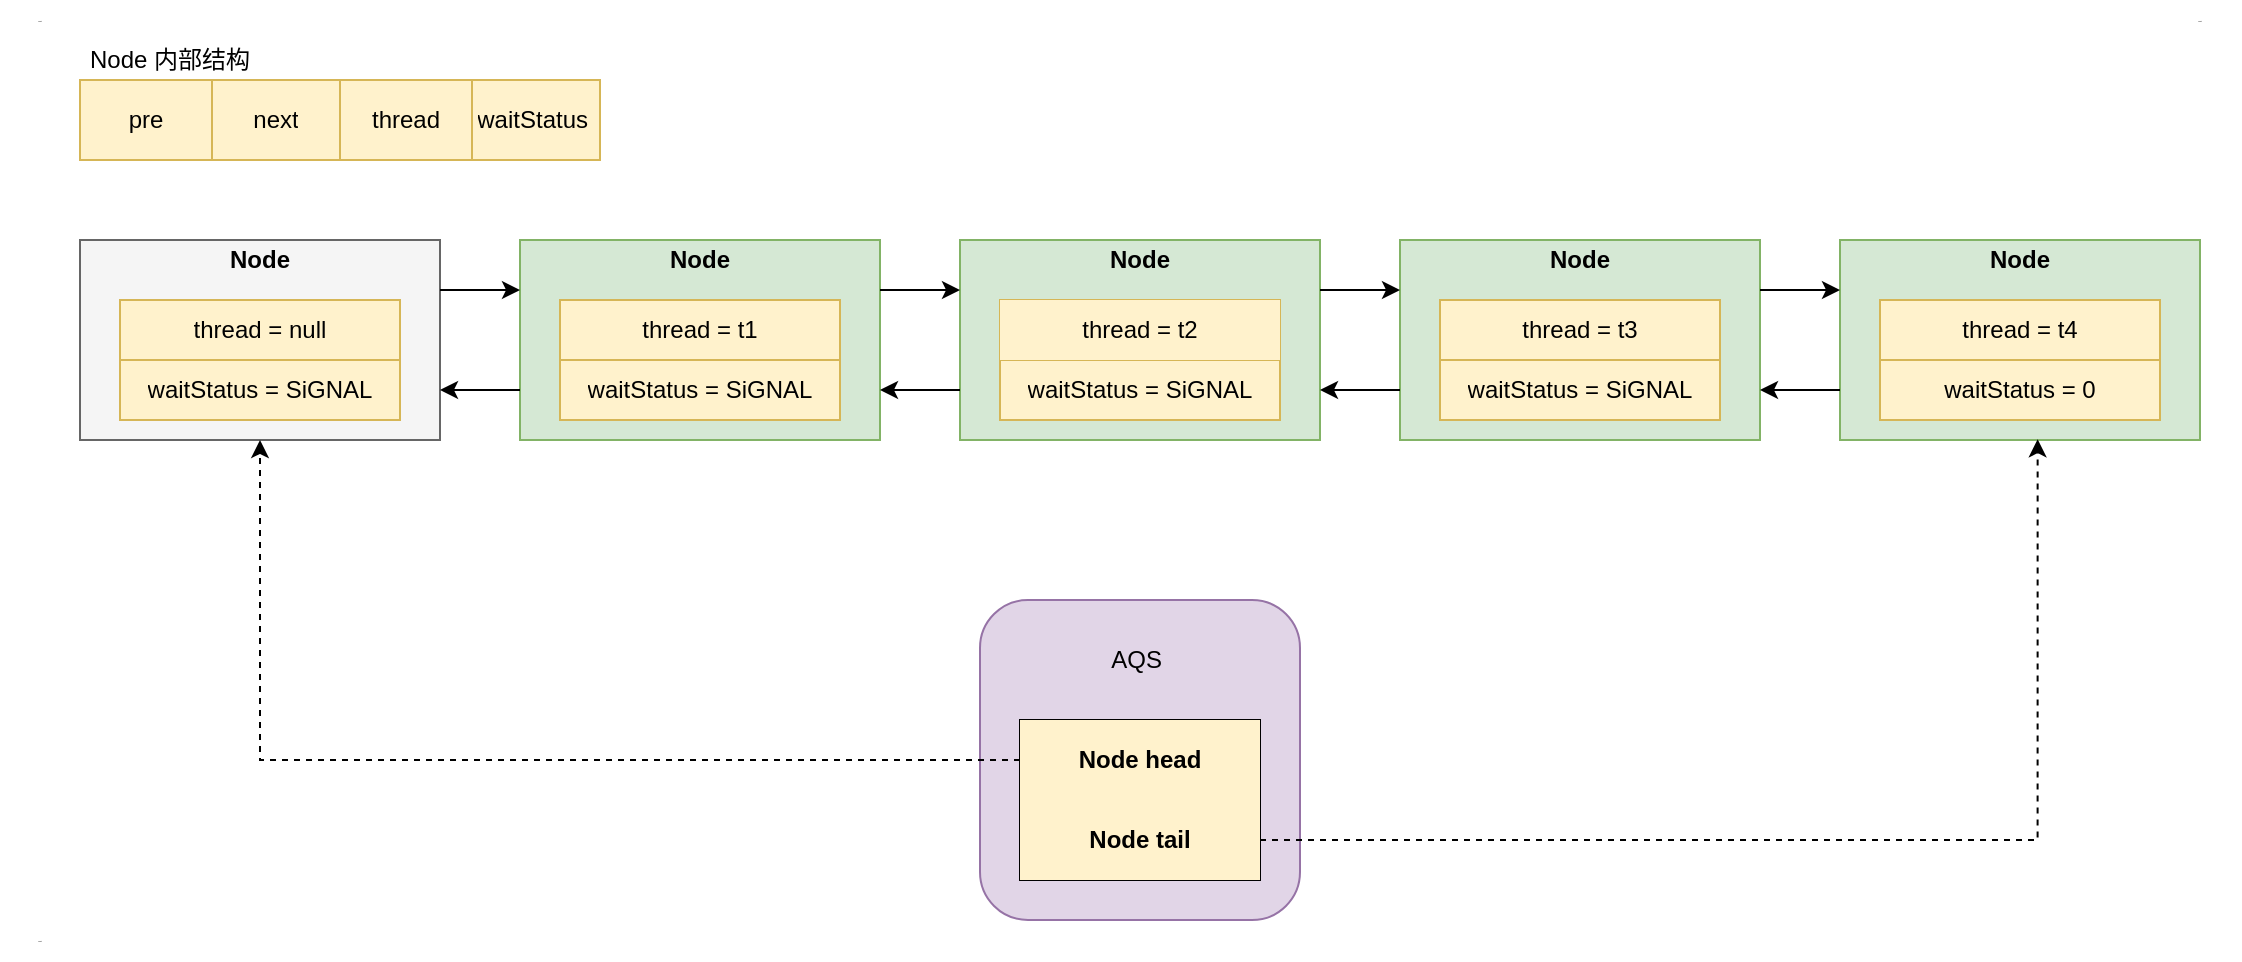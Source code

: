 <mxfile version="13.9.9" type="device"><diagram id="F8L7xEPsdj9Z7e-uvE3u" name="第 1 页"><mxGraphModel dx="1221" dy="714" grid="1" gridSize="10" guides="0" tooltips="1" connect="1" arrows="1" fold="1" page="1" pageScale="1" pageWidth="827" pageHeight="1169" math="0" shadow="0"><root><mxCell id="0"/><mxCell id="1" parent="0"/><mxCell id="KiqampEdSCSHFbo_o1LS-31" value="" style="group" parent="1" vertex="1" connectable="0"><mxGeometry x="240" y="420" width="180" height="100" as="geometry"/></mxCell><mxCell id="KiqampEdSCSHFbo_o1LS-1" value="" style="rounded=0;whiteSpace=wrap;html=1;fillColor=#f5f5f5;strokeColor=#666666;fontColor=#333333;" parent="KiqampEdSCSHFbo_o1LS-31" vertex="1"><mxGeometry width="180" height="100" as="geometry"/></mxCell><mxCell id="KiqampEdSCSHFbo_o1LS-7" value="&lt;b&gt;Node&lt;/b&gt;" style="text;html=1;strokeColor=none;fillColor=none;align=center;verticalAlign=middle;whiteSpace=wrap;rounded=0;" parent="KiqampEdSCSHFbo_o1LS-31" vertex="1"><mxGeometry x="70" width="40" height="20" as="geometry"/></mxCell><mxCell id="KiqampEdSCSHFbo_o1LS-13" value="" style="shape=table;html=1;whiteSpace=wrap;startSize=0;container=1;collapsible=0;childLayout=tableLayout;fillColor=#fff2cc;strokeColor=#d6b656;" parent="KiqampEdSCSHFbo_o1LS-31" vertex="1"><mxGeometry x="20" y="30" width="140" height="60" as="geometry"/></mxCell><mxCell id="KiqampEdSCSHFbo_o1LS-14" value="" style="shape=partialRectangle;html=1;whiteSpace=wrap;collapsible=0;dropTarget=0;pointerEvents=0;fillColor=none;top=0;left=0;bottom=0;right=0;points=[[0,0.5],[1,0.5]];portConstraint=eastwest;" parent="KiqampEdSCSHFbo_o1LS-13" vertex="1"><mxGeometry width="140" height="30" as="geometry"/></mxCell><mxCell id="KiqampEdSCSHFbo_o1LS-15" value="thread = null" style="shape=partialRectangle;html=1;whiteSpace=wrap;connectable=0;fillColor=none;top=0;left=0;bottom=0;right=0;overflow=hidden;" parent="KiqampEdSCSHFbo_o1LS-14" vertex="1"><mxGeometry width="140" height="30" as="geometry"/></mxCell><mxCell id="KiqampEdSCSHFbo_o1LS-18" value="" style="shape=partialRectangle;html=1;whiteSpace=wrap;collapsible=0;dropTarget=0;pointerEvents=0;fillColor=none;top=0;left=0;bottom=0;right=0;points=[[0,0.5],[1,0.5]];portConstraint=eastwest;" parent="KiqampEdSCSHFbo_o1LS-13" vertex="1"><mxGeometry y="30" width="140" height="30" as="geometry"/></mxCell><mxCell id="KiqampEdSCSHFbo_o1LS-19" value="waitStatus = SiGNAL" style="shape=partialRectangle;html=1;whiteSpace=wrap;connectable=0;fillColor=none;top=0;left=0;bottom=0;right=0;overflow=hidden;" parent="KiqampEdSCSHFbo_o1LS-18" vertex="1"><mxGeometry width="140" height="30" as="geometry"/></mxCell><mxCell id="KiqampEdSCSHFbo_o1LS-32" value="" style="group;fillColor=#d5e8d4;strokeColor=#82b366;" parent="1" vertex="1" connectable="0"><mxGeometry x="460" y="420" width="180" height="100" as="geometry"/></mxCell><mxCell id="KiqampEdSCSHFbo_o1LS-33" value="" style="rounded=0;whiteSpace=wrap;html=1;fillColor=#d5e8d4;strokeColor=#82b366;" parent="KiqampEdSCSHFbo_o1LS-32" vertex="1"><mxGeometry width="180" height="100" as="geometry"/></mxCell><mxCell id="KiqampEdSCSHFbo_o1LS-34" value="&lt;b&gt;Node&lt;/b&gt;" style="text;html=1;strokeColor=none;fillColor=none;align=center;verticalAlign=middle;whiteSpace=wrap;rounded=0;" parent="KiqampEdSCSHFbo_o1LS-32" vertex="1"><mxGeometry x="70" width="40" height="20" as="geometry"/></mxCell><mxCell id="KiqampEdSCSHFbo_o1LS-35" value="" style="shape=table;html=1;whiteSpace=wrap;startSize=0;container=1;collapsible=0;childLayout=tableLayout;fillColor=#fff2cc;strokeColor=#d6b656;" parent="KiqampEdSCSHFbo_o1LS-32" vertex="1"><mxGeometry x="20" y="30" width="140" height="60" as="geometry"/></mxCell><mxCell id="KiqampEdSCSHFbo_o1LS-36" value="" style="shape=partialRectangle;html=1;whiteSpace=wrap;collapsible=0;dropTarget=0;pointerEvents=0;fillColor=none;top=0;left=0;bottom=0;right=0;points=[[0,0.5],[1,0.5]];portConstraint=eastwest;" parent="KiqampEdSCSHFbo_o1LS-35" vertex="1"><mxGeometry width="140" height="30" as="geometry"/></mxCell><mxCell id="KiqampEdSCSHFbo_o1LS-37" value="thread = t1" style="shape=partialRectangle;html=1;whiteSpace=wrap;connectable=0;fillColor=none;top=0;left=0;bottom=0;right=0;overflow=hidden;" parent="KiqampEdSCSHFbo_o1LS-36" vertex="1"><mxGeometry width="140" height="30" as="geometry"/></mxCell><mxCell id="KiqampEdSCSHFbo_o1LS-38" value="" style="shape=partialRectangle;html=1;whiteSpace=wrap;collapsible=0;dropTarget=0;pointerEvents=0;fillColor=none;top=0;left=0;bottom=0;right=0;points=[[0,0.5],[1,0.5]];portConstraint=eastwest;" parent="KiqampEdSCSHFbo_o1LS-35" vertex="1"><mxGeometry y="30" width="140" height="30" as="geometry"/></mxCell><mxCell id="KiqampEdSCSHFbo_o1LS-39" value="waitStatus&amp;nbsp;= SiGNAL" style="shape=partialRectangle;html=1;whiteSpace=wrap;connectable=0;fillColor=none;top=0;left=0;bottom=0;right=0;overflow=hidden;" parent="KiqampEdSCSHFbo_o1LS-38" vertex="1"><mxGeometry width="140" height="30" as="geometry"/></mxCell><mxCell id="KiqampEdSCSHFbo_o1LS-40" value="" style="group;fillColor=#d5e8d4;strokeColor=#82b366;" parent="1" vertex="1" connectable="0"><mxGeometry x="680" y="420" width="180" height="100" as="geometry"/></mxCell><mxCell id="KiqampEdSCSHFbo_o1LS-41" value="" style="rounded=0;whiteSpace=wrap;html=1;fillColor=#d5e8d4;strokeColor=#82b366;" parent="KiqampEdSCSHFbo_o1LS-40" vertex="1"><mxGeometry width="180" height="100" as="geometry"/></mxCell><mxCell id="KiqampEdSCSHFbo_o1LS-42" value="&lt;b&gt;Node&lt;/b&gt;" style="text;html=1;strokeColor=none;fillColor=none;align=center;verticalAlign=middle;whiteSpace=wrap;rounded=0;" parent="KiqampEdSCSHFbo_o1LS-40" vertex="1"><mxGeometry x="70" width="40" height="20" as="geometry"/></mxCell><mxCell id="KiqampEdSCSHFbo_o1LS-43" value="" style="shape=table;html=1;whiteSpace=wrap;startSize=0;container=1;collapsible=0;childLayout=tableLayout;fillColor=#fff2cc;strokeColor=#d6b656;" parent="KiqampEdSCSHFbo_o1LS-40" vertex="1"><mxGeometry x="20" y="30" width="140" height="60" as="geometry"/></mxCell><mxCell id="KiqampEdSCSHFbo_o1LS-44" value="" style="shape=partialRectangle;html=1;whiteSpace=wrap;collapsible=0;dropTarget=0;pointerEvents=0;fillColor=none;top=0;left=0;bottom=0;right=0;points=[[0,0.5],[1,0.5]];portConstraint=eastwest;" parent="KiqampEdSCSHFbo_o1LS-43" vertex="1"><mxGeometry width="140" height="30" as="geometry"/></mxCell><mxCell id="KiqampEdSCSHFbo_o1LS-45" value="thread = t2" style="shape=partialRectangle;html=1;whiteSpace=wrap;connectable=0;fillColor=#fff2cc;top=0;left=0;bottom=0;right=0;overflow=hidden;strokeColor=#d6b656;" parent="KiqampEdSCSHFbo_o1LS-44" vertex="1"><mxGeometry width="140" height="30" as="geometry"/></mxCell><mxCell id="KiqampEdSCSHFbo_o1LS-46" value="" style="shape=partialRectangle;html=1;whiteSpace=wrap;collapsible=0;dropTarget=0;pointerEvents=0;fillColor=none;top=0;left=0;bottom=0;right=0;points=[[0,0.5],[1,0.5]];portConstraint=eastwest;" parent="KiqampEdSCSHFbo_o1LS-43" vertex="1"><mxGeometry y="30" width="140" height="30" as="geometry"/></mxCell><mxCell id="KiqampEdSCSHFbo_o1LS-47" value="waitStatus&amp;nbsp;= SiGNAL" style="shape=partialRectangle;html=1;whiteSpace=wrap;connectable=0;fillColor=none;top=0;left=0;bottom=0;right=0;overflow=hidden;" parent="KiqampEdSCSHFbo_o1LS-46" vertex="1"><mxGeometry width="140" height="30" as="geometry"/></mxCell><mxCell id="KiqampEdSCSHFbo_o1LS-48" value="" style="group;fillColor=#d5e8d4;strokeColor=#82b366;" parent="1" vertex="1" connectable="0"><mxGeometry x="900" y="420" width="180" height="100" as="geometry"/></mxCell><mxCell id="KiqampEdSCSHFbo_o1LS-49" value="" style="rounded=0;whiteSpace=wrap;html=1;fillColor=#d5e8d4;strokeColor=#82b366;" parent="KiqampEdSCSHFbo_o1LS-48" vertex="1"><mxGeometry width="180" height="100" as="geometry"/></mxCell><mxCell id="KiqampEdSCSHFbo_o1LS-50" value="&lt;b&gt;Node&lt;/b&gt;" style="text;html=1;strokeColor=none;fillColor=none;align=center;verticalAlign=middle;whiteSpace=wrap;rounded=0;" parent="KiqampEdSCSHFbo_o1LS-48" vertex="1"><mxGeometry x="70" width="40" height="20" as="geometry"/></mxCell><mxCell id="KiqampEdSCSHFbo_o1LS-51" value="" style="shape=table;html=1;whiteSpace=wrap;startSize=0;container=1;collapsible=0;childLayout=tableLayout;fillColor=#fff2cc;strokeColor=#d6b656;" parent="KiqampEdSCSHFbo_o1LS-48" vertex="1"><mxGeometry x="20" y="30" width="140" height="60" as="geometry"/></mxCell><mxCell id="KiqampEdSCSHFbo_o1LS-52" value="" style="shape=partialRectangle;html=1;whiteSpace=wrap;collapsible=0;dropTarget=0;pointerEvents=0;fillColor=none;top=0;left=0;bottom=0;right=0;points=[[0,0.5],[1,0.5]];portConstraint=eastwest;" parent="KiqampEdSCSHFbo_o1LS-51" vertex="1"><mxGeometry width="140" height="30" as="geometry"/></mxCell><mxCell id="KiqampEdSCSHFbo_o1LS-53" value="thread = t3" style="shape=partialRectangle;html=1;whiteSpace=wrap;connectable=0;fillColor=none;top=0;left=0;bottom=0;right=0;overflow=hidden;" parent="KiqampEdSCSHFbo_o1LS-52" vertex="1"><mxGeometry width="140" height="30" as="geometry"/></mxCell><mxCell id="KiqampEdSCSHFbo_o1LS-54" value="" style="shape=partialRectangle;html=1;whiteSpace=wrap;collapsible=0;dropTarget=0;pointerEvents=0;fillColor=none;top=0;left=0;bottom=0;right=0;points=[[0,0.5],[1,0.5]];portConstraint=eastwest;" parent="KiqampEdSCSHFbo_o1LS-51" vertex="1"><mxGeometry y="30" width="140" height="30" as="geometry"/></mxCell><mxCell id="KiqampEdSCSHFbo_o1LS-55" value="waitStatus&amp;nbsp;= SiGNAL" style="shape=partialRectangle;html=1;whiteSpace=wrap;connectable=0;fillColor=none;top=0;left=0;bottom=0;right=0;overflow=hidden;" parent="KiqampEdSCSHFbo_o1LS-54" vertex="1"><mxGeometry width="140" height="30" as="geometry"/></mxCell><mxCell id="KiqampEdSCSHFbo_o1LS-56" value="" style="group;fillColor=#fff2cc;strokeColor=#d6b656;" parent="1" vertex="1" connectable="0"><mxGeometry x="1120" y="420" width="180" height="100" as="geometry"/></mxCell><mxCell id="KiqampEdSCSHFbo_o1LS-57" value="" style="rounded=0;whiteSpace=wrap;html=1;fillColor=#d5e8d4;strokeColor=#82b366;" parent="KiqampEdSCSHFbo_o1LS-56" vertex="1"><mxGeometry width="180" height="100" as="geometry"/></mxCell><mxCell id="KiqampEdSCSHFbo_o1LS-58" value="&lt;b&gt;Node&lt;/b&gt;" style="text;html=1;strokeColor=none;fillColor=none;align=center;verticalAlign=middle;whiteSpace=wrap;rounded=0;" parent="KiqampEdSCSHFbo_o1LS-56" vertex="1"><mxGeometry x="70" width="40" height="20" as="geometry"/></mxCell><mxCell id="KiqampEdSCSHFbo_o1LS-59" value="" style="shape=table;html=1;whiteSpace=wrap;startSize=0;container=1;collapsible=0;childLayout=tableLayout;fillColor=#fff2cc;strokeColor=#d6b656;" parent="KiqampEdSCSHFbo_o1LS-56" vertex="1"><mxGeometry x="20" y="30" width="140" height="60" as="geometry"/></mxCell><mxCell id="KiqampEdSCSHFbo_o1LS-60" value="" style="shape=partialRectangle;html=1;whiteSpace=wrap;collapsible=0;dropTarget=0;pointerEvents=0;fillColor=none;top=0;left=0;bottom=0;right=0;points=[[0,0.5],[1,0.5]];portConstraint=eastwest;" parent="KiqampEdSCSHFbo_o1LS-59" vertex="1"><mxGeometry width="140" height="30" as="geometry"/></mxCell><mxCell id="KiqampEdSCSHFbo_o1LS-61" value="thread = t4" style="shape=partialRectangle;html=1;whiteSpace=wrap;connectable=0;fillColor=none;top=0;left=0;bottom=0;right=0;overflow=hidden;" parent="KiqampEdSCSHFbo_o1LS-60" vertex="1"><mxGeometry width="140" height="30" as="geometry"/></mxCell><mxCell id="KiqampEdSCSHFbo_o1LS-62" value="" style="shape=partialRectangle;html=1;whiteSpace=wrap;collapsible=0;dropTarget=0;pointerEvents=0;fillColor=none;top=0;left=0;bottom=0;right=0;points=[[0,0.5],[1,0.5]];portConstraint=eastwest;" parent="KiqampEdSCSHFbo_o1LS-59" vertex="1"><mxGeometry y="30" width="140" height="30" as="geometry"/></mxCell><mxCell id="KiqampEdSCSHFbo_o1LS-63" value="waitStatus&amp;nbsp;= 0" style="shape=partialRectangle;html=1;whiteSpace=wrap;connectable=0;fillColor=none;top=0;left=0;bottom=0;right=0;overflow=hidden;" parent="KiqampEdSCSHFbo_o1LS-62" vertex="1"><mxGeometry width="140" height="30" as="geometry"/></mxCell><mxCell id="KiqampEdSCSHFbo_o1LS-64" style="edgeStyle=orthogonalEdgeStyle;rounded=0;orthogonalLoop=1;jettySize=auto;html=1;exitX=1;exitY=0.25;exitDx=0;exitDy=0;entryX=0;entryY=0.25;entryDx=0;entryDy=0;" parent="1" source="KiqampEdSCSHFbo_o1LS-1" target="KiqampEdSCSHFbo_o1LS-33" edge="1"><mxGeometry relative="1" as="geometry"/></mxCell><mxCell id="KiqampEdSCSHFbo_o1LS-65" style="edgeStyle=orthogonalEdgeStyle;rounded=0;orthogonalLoop=1;jettySize=auto;html=1;exitX=0;exitY=0.75;exitDx=0;exitDy=0;entryX=1;entryY=0.75;entryDx=0;entryDy=0;" parent="1" source="KiqampEdSCSHFbo_o1LS-33" target="KiqampEdSCSHFbo_o1LS-1" edge="1"><mxGeometry relative="1" as="geometry"/></mxCell><mxCell id="KiqampEdSCSHFbo_o1LS-66" style="edgeStyle=orthogonalEdgeStyle;rounded=0;orthogonalLoop=1;jettySize=auto;html=1;exitX=1;exitY=0.25;exitDx=0;exitDy=0;entryX=0;entryY=0.25;entryDx=0;entryDy=0;" parent="1" source="KiqampEdSCSHFbo_o1LS-33" target="KiqampEdSCSHFbo_o1LS-41" edge="1"><mxGeometry relative="1" as="geometry"/></mxCell><mxCell id="KiqampEdSCSHFbo_o1LS-67" style="edgeStyle=orthogonalEdgeStyle;rounded=0;orthogonalLoop=1;jettySize=auto;html=1;exitX=0;exitY=0.75;exitDx=0;exitDy=0;entryX=1;entryY=0.75;entryDx=0;entryDy=0;" parent="1" source="KiqampEdSCSHFbo_o1LS-41" target="KiqampEdSCSHFbo_o1LS-33" edge="1"><mxGeometry relative="1" as="geometry"/></mxCell><mxCell id="KiqampEdSCSHFbo_o1LS-68" style="edgeStyle=orthogonalEdgeStyle;rounded=0;orthogonalLoop=1;jettySize=auto;html=1;exitX=1;exitY=0.25;exitDx=0;exitDy=0;entryX=0;entryY=0.25;entryDx=0;entryDy=0;" parent="1" source="KiqampEdSCSHFbo_o1LS-41" target="KiqampEdSCSHFbo_o1LS-49" edge="1"><mxGeometry relative="1" as="geometry"/></mxCell><mxCell id="KiqampEdSCSHFbo_o1LS-69" style="edgeStyle=orthogonalEdgeStyle;rounded=0;orthogonalLoop=1;jettySize=auto;html=1;exitX=0;exitY=0.75;exitDx=0;exitDy=0;entryX=1;entryY=0.75;entryDx=0;entryDy=0;" parent="1" source="KiqampEdSCSHFbo_o1LS-49" target="KiqampEdSCSHFbo_o1LS-41" edge="1"><mxGeometry relative="1" as="geometry"/></mxCell><mxCell id="KiqampEdSCSHFbo_o1LS-70" style="edgeStyle=orthogonalEdgeStyle;rounded=0;orthogonalLoop=1;jettySize=auto;html=1;exitX=1;exitY=0.25;exitDx=0;exitDy=0;entryX=0;entryY=0.25;entryDx=0;entryDy=0;" parent="1" source="KiqampEdSCSHFbo_o1LS-49" target="KiqampEdSCSHFbo_o1LS-57" edge="1"><mxGeometry relative="1" as="geometry"/></mxCell><mxCell id="KiqampEdSCSHFbo_o1LS-71" style="edgeStyle=orthogonalEdgeStyle;rounded=0;orthogonalLoop=1;jettySize=auto;html=1;exitX=0;exitY=0.75;exitDx=0;exitDy=0;entryX=1;entryY=0.75;entryDx=0;entryDy=0;" parent="1" source="KiqampEdSCSHFbo_o1LS-57" target="KiqampEdSCSHFbo_o1LS-49" edge="1"><mxGeometry relative="1" as="geometry"/></mxCell><mxCell id="KiqampEdSCSHFbo_o1LS-89" value="" style="group" parent="1" vertex="1" connectable="0"><mxGeometry x="240" y="320" width="260" height="60" as="geometry"/></mxCell><mxCell id="KiqampEdSCSHFbo_o1LS-72" value="" style="shape=table;html=1;whiteSpace=wrap;startSize=0;container=1;collapsible=0;childLayout=tableLayout;fillColor=#fff2cc;strokeColor=#d6b656;" parent="KiqampEdSCSHFbo_o1LS-89" vertex="1"><mxGeometry y="20" width="260" height="40" as="geometry"/></mxCell><mxCell id="KiqampEdSCSHFbo_o1LS-73" value="" style="shape=partialRectangle;html=1;whiteSpace=wrap;collapsible=0;dropTarget=0;pointerEvents=0;fillColor=none;top=0;left=0;bottom=0;right=0;points=[[0,0.5],[1,0.5]];portConstraint=eastwest;" parent="KiqampEdSCSHFbo_o1LS-72" vertex="1"><mxGeometry width="260" height="40" as="geometry"/></mxCell><mxCell id="KiqampEdSCSHFbo_o1LS-74" value="pre" style="shape=partialRectangle;html=1;whiteSpace=wrap;connectable=0;fillColor=none;top=0;left=0;bottom=0;right=0;overflow=hidden;" parent="KiqampEdSCSHFbo_o1LS-73" vertex="1"><mxGeometry width="66" height="40" as="geometry"/></mxCell><mxCell id="KiqampEdSCSHFbo_o1LS-75" value="next" style="shape=partialRectangle;html=1;whiteSpace=wrap;connectable=0;fillColor=none;top=0;left=0;bottom=0;right=0;overflow=hidden;" parent="KiqampEdSCSHFbo_o1LS-73" vertex="1"><mxGeometry x="66" width="64" height="40" as="geometry"/></mxCell><mxCell id="KiqampEdSCSHFbo_o1LS-76" value="thread" style="shape=partialRectangle;html=1;whiteSpace=wrap;connectable=0;fillColor=none;top=0;left=0;bottom=0;right=0;overflow=hidden;" parent="KiqampEdSCSHFbo_o1LS-73" vertex="1"><mxGeometry x="130" width="66" height="40" as="geometry"/></mxCell><mxCell id="KiqampEdSCSHFbo_o1LS-85" value="waitStatus&amp;nbsp;" style="shape=partialRectangle;html=1;whiteSpace=wrap;connectable=0;fillColor=none;top=0;left=0;bottom=0;right=0;overflow=hidden;" parent="KiqampEdSCSHFbo_o1LS-73" vertex="1"><mxGeometry x="196" width="64" height="40" as="geometry"/></mxCell><mxCell id="KiqampEdSCSHFbo_o1LS-88" value="Node 内部结构" style="text;html=1;strokeColor=none;fillColor=none;align=center;verticalAlign=middle;whiteSpace=wrap;rounded=0;" parent="KiqampEdSCSHFbo_o1LS-89" vertex="1"><mxGeometry width="90" height="20" as="geometry"/></mxCell><mxCell id="KiqampEdSCSHFbo_o1LS-105" value="" style="group" parent="1" vertex="1" connectable="0"><mxGeometry x="690" y="600" width="160" height="160" as="geometry"/></mxCell><mxCell id="KiqampEdSCSHFbo_o1LS-90" value="" style="rounded=1;whiteSpace=wrap;html=1;fillColor=#e1d5e7;strokeColor=#9673a6;" parent="KiqampEdSCSHFbo_o1LS-105" vertex="1"><mxGeometry width="160" height="160" as="geometry"/></mxCell><mxCell id="KiqampEdSCSHFbo_o1LS-91" value="AQS&amp;nbsp;" style="text;html=1;strokeColor=none;fillColor=none;align=center;verticalAlign=middle;whiteSpace=wrap;rounded=0;" parent="KiqampEdSCSHFbo_o1LS-105" vertex="1"><mxGeometry x="60" y="20" width="40" height="20" as="geometry"/></mxCell><mxCell id="KiqampEdSCSHFbo_o1LS-92" value="" style="shape=table;html=1;whiteSpace=wrap;startSize=0;container=1;collapsible=0;childLayout=tableLayout;" parent="KiqampEdSCSHFbo_o1LS-105" vertex="1"><mxGeometry x="20" y="60" width="120" height="80" as="geometry"/></mxCell><mxCell id="KiqampEdSCSHFbo_o1LS-93" value="" style="shape=partialRectangle;html=1;whiteSpace=wrap;collapsible=0;dropTarget=0;pointerEvents=0;fillColor=#fff2cc;top=0;left=0;bottom=0;right=0;points=[[0,0.5],[1,0.5]];portConstraint=eastwest;strokeColor=#d6b656;" parent="KiqampEdSCSHFbo_o1LS-92" vertex="1"><mxGeometry width="120" height="40" as="geometry"/></mxCell><mxCell id="KiqampEdSCSHFbo_o1LS-94" value="&lt;b&gt;Node head&lt;/b&gt;" style="shape=partialRectangle;html=1;whiteSpace=wrap;connectable=0;fillColor=none;top=0;left=0;bottom=0;right=0;overflow=hidden;" parent="KiqampEdSCSHFbo_o1LS-93" vertex="1"><mxGeometry width="120" height="40" as="geometry"/></mxCell><mxCell id="KiqampEdSCSHFbo_o1LS-97" value="" style="shape=partialRectangle;html=1;whiteSpace=wrap;collapsible=0;dropTarget=0;pointerEvents=0;fillColor=none;top=0;left=0;bottom=0;right=0;points=[[0,0.5],[1,0.5]];portConstraint=eastwest;" parent="KiqampEdSCSHFbo_o1LS-92" vertex="1"><mxGeometry y="40" width="120" height="40" as="geometry"/></mxCell><mxCell id="KiqampEdSCSHFbo_o1LS-98" value="&lt;b&gt;Node tail&lt;/b&gt;" style="shape=partialRectangle;html=1;whiteSpace=wrap;connectable=0;fillColor=#fff2cc;top=0;left=0;bottom=0;right=0;overflow=hidden;strokeColor=#d6b656;" parent="KiqampEdSCSHFbo_o1LS-97" vertex="1"><mxGeometry width="120" height="40" as="geometry"/></mxCell><mxCell id="KiqampEdSCSHFbo_o1LS-107" style="edgeStyle=orthogonalEdgeStyle;rounded=0;orthogonalLoop=1;jettySize=auto;html=1;exitX=0;exitY=0.5;exitDx=0;exitDy=0;entryX=0.5;entryY=1;entryDx=0;entryDy=0;dashed=1;" parent="1" source="KiqampEdSCSHFbo_o1LS-93" target="KiqampEdSCSHFbo_o1LS-1" edge="1"><mxGeometry relative="1" as="geometry"/></mxCell><mxCell id="KiqampEdSCSHFbo_o1LS-108" style="edgeStyle=orthogonalEdgeStyle;rounded=0;orthogonalLoop=1;jettySize=auto;html=1;entryX=0.549;entryY=0.996;entryDx=0;entryDy=0;entryPerimeter=0;dashed=1;" parent="1" source="KiqampEdSCSHFbo_o1LS-97" target="KiqampEdSCSHFbo_o1LS-57" edge="1"><mxGeometry relative="1" as="geometry"/></mxCell><mxCell id="x5XcuPDzA8RzEeTeYar4-2" value="Text" style="text;html=1;strokeColor=none;fillColor=none;align=center;verticalAlign=middle;whiteSpace=wrap;rounded=0;fontSize=1;" parent="1" vertex="1"><mxGeometry x="200" y="760" width="40" height="20" as="geometry"/></mxCell><mxCell id="x5XcuPDzA8RzEeTeYar4-3" value="Text" style="text;html=1;strokeColor=none;fillColor=none;align=center;verticalAlign=middle;whiteSpace=wrap;rounded=0;fontSize=1;" parent="1" vertex="1"><mxGeometry x="200" y="300" width="40" height="20" as="geometry"/></mxCell><mxCell id="x5XcuPDzA8RzEeTeYar4-5" value="Text" style="text;html=1;strokeColor=none;fillColor=none;align=center;verticalAlign=middle;whiteSpace=wrap;rounded=0;fontSize=1;" parent="1" vertex="1"><mxGeometry x="1280" y="300" width="40" height="20" as="geometry"/></mxCell></root></mxGraphModel></diagram></mxfile>